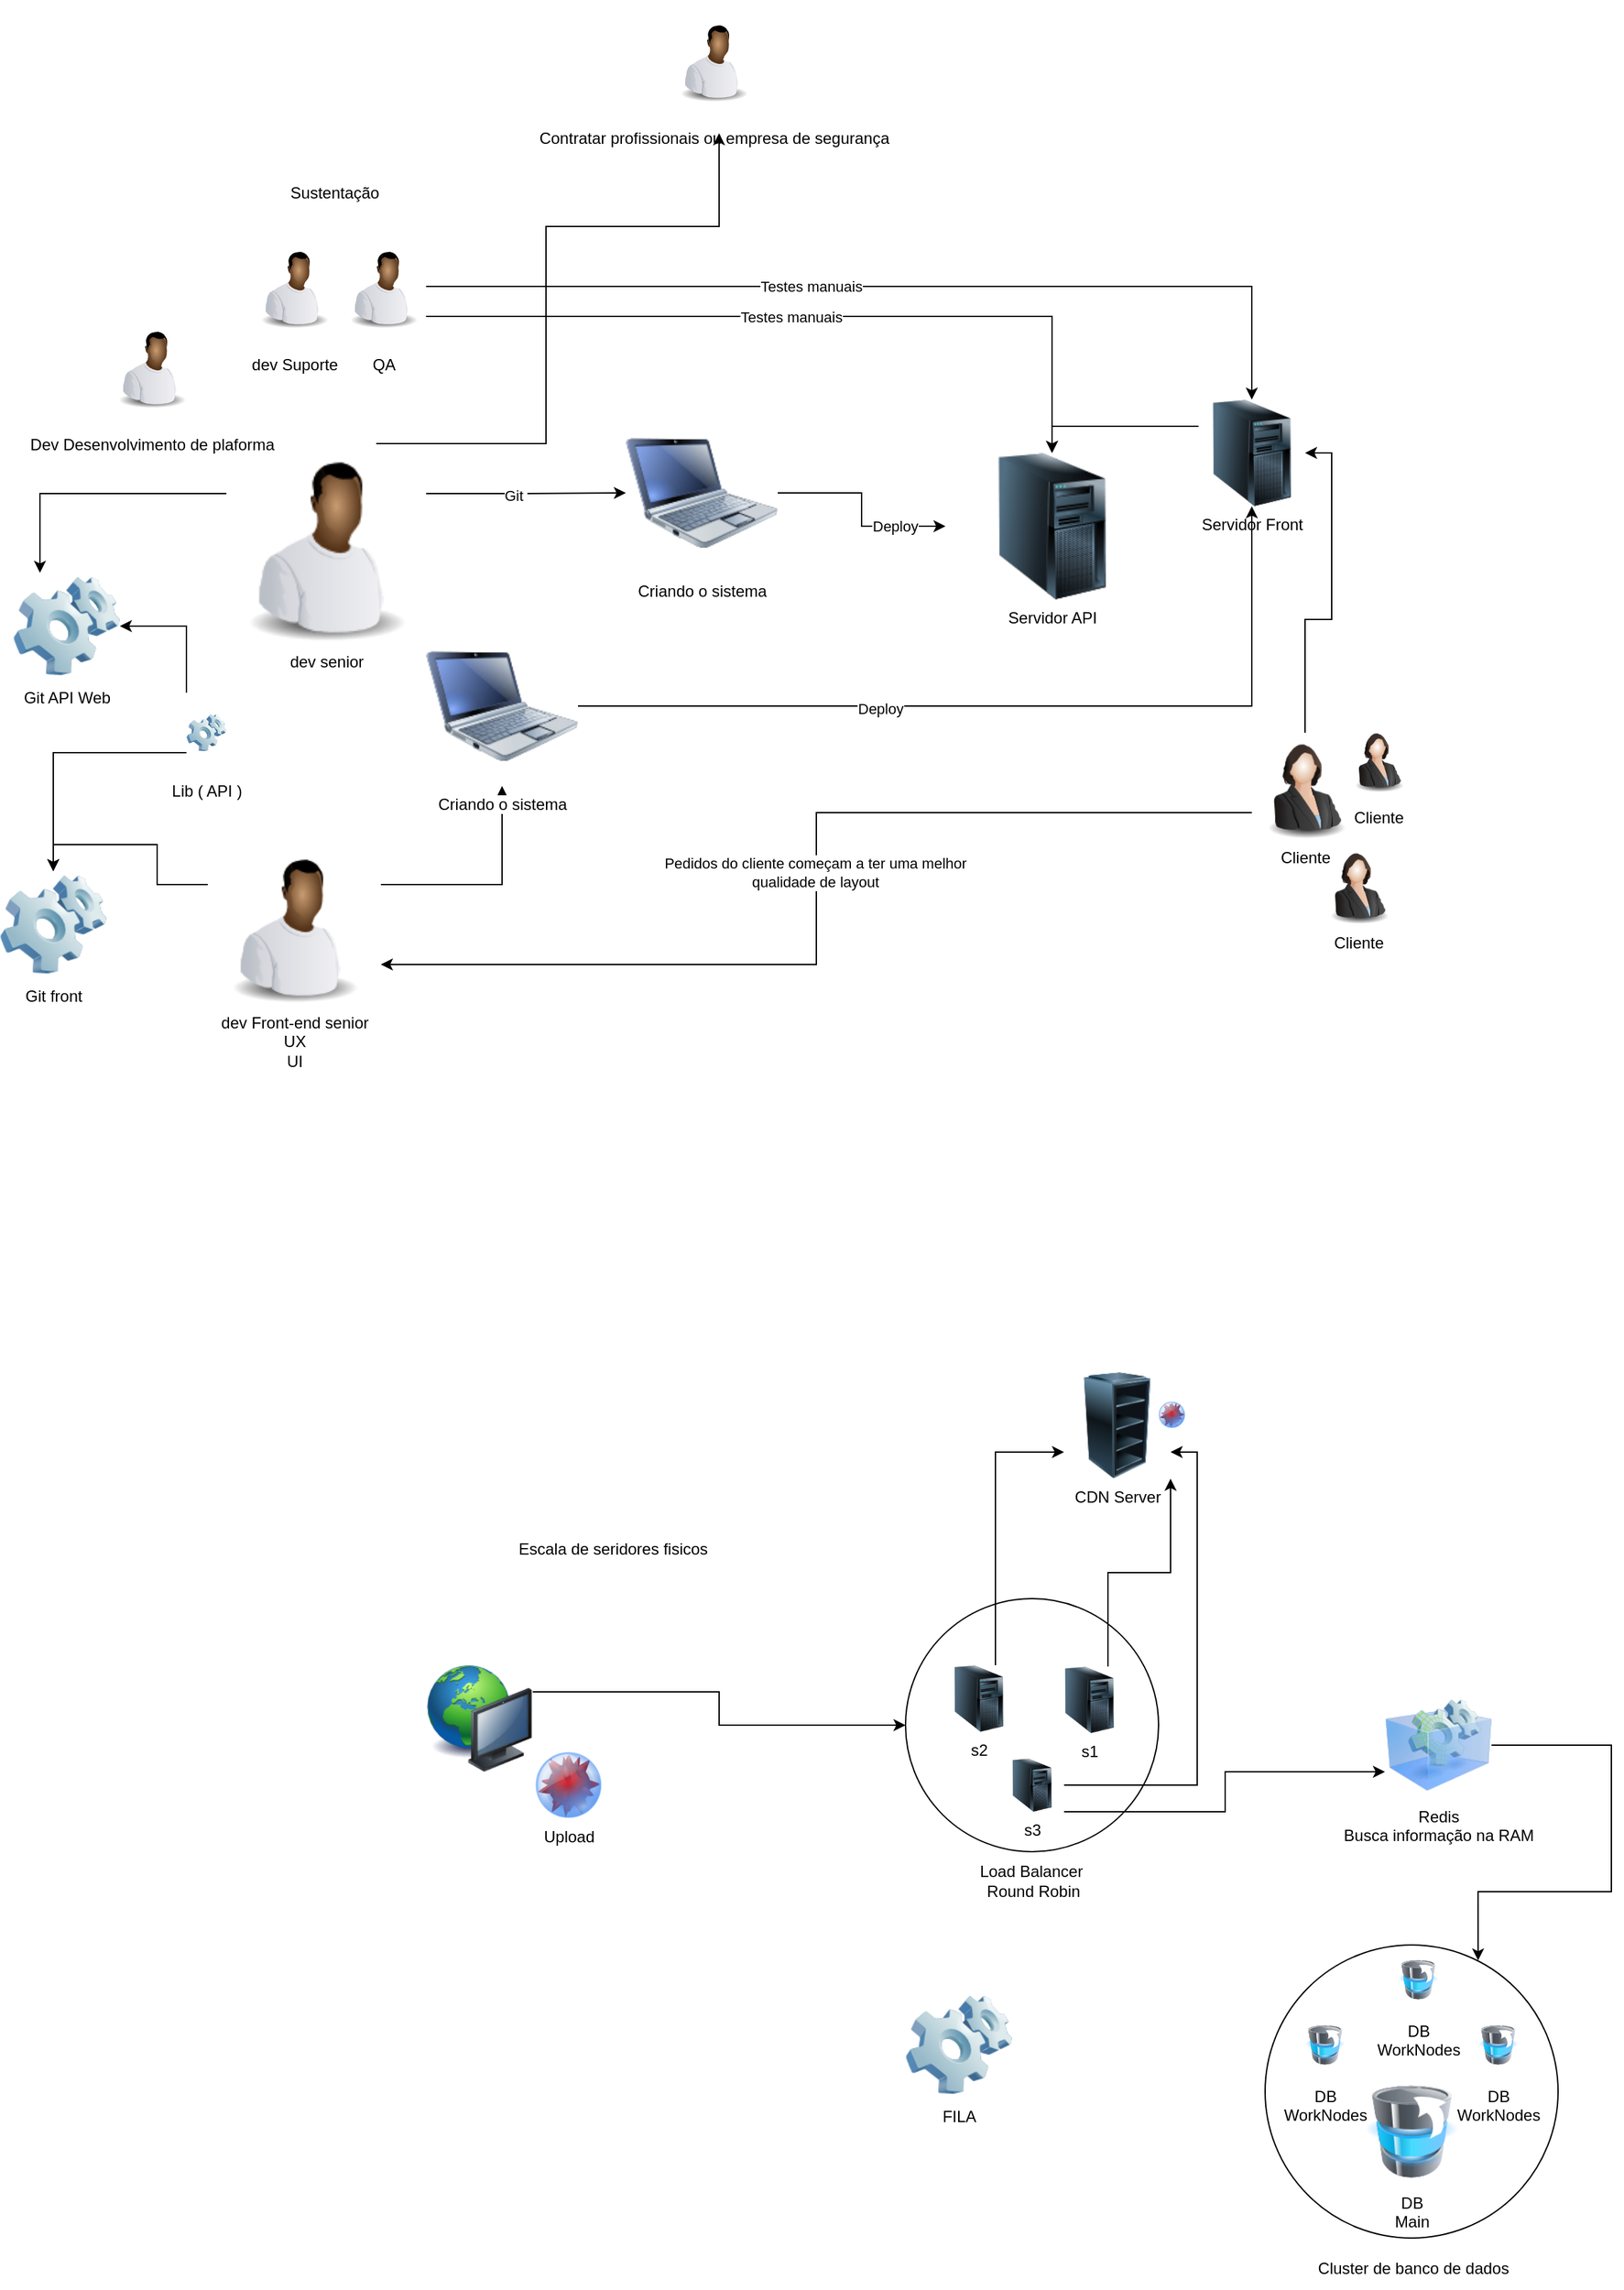 <mxfile version="27.1.6">
  <diagram name="Página-1" id="FPx9FV5gJvW13r_f-5Q2">
    <mxGraphModel dx="1195" dy="1596" grid="1" gridSize="10" guides="1" tooltips="1" connect="1" arrows="1" fold="1" page="1" pageScale="1" pageWidth="1169" pageHeight="827" math="0" shadow="0">
      <root>
        <mxCell id="0" />
        <mxCell id="1" parent="0" />
        <mxCell id="cPZjra6KwVc374IHs4UY-8" style="edgeStyle=orthogonalEdgeStyle;rounded=0;orthogonalLoop=1;jettySize=auto;html=1;exitX=1;exitY=0.25;exitDx=0;exitDy=0;" edge="1" parent="1" source="cPZjra6KwVc374IHs4UY-1" target="cPZjra6KwVc374IHs4UY-2">
          <mxGeometry relative="1" as="geometry" />
        </mxCell>
        <mxCell id="cPZjra6KwVc374IHs4UY-9" value="Git&amp;nbsp;" style="edgeLabel;html=1;align=center;verticalAlign=middle;resizable=0;points=[];" vertex="1" connectable="0" parent="cPZjra6KwVc374IHs4UY-8">
          <mxGeometry x="-0.113" y="-1" relative="1" as="geometry">
            <mxPoint as="offset" />
          </mxGeometry>
        </mxCell>
        <mxCell id="cPZjra6KwVc374IHs4UY-14" style="edgeStyle=orthogonalEdgeStyle;rounded=0;orthogonalLoop=1;jettySize=auto;html=1;exitX=0;exitY=0.25;exitDx=0;exitDy=0;entryX=0.25;entryY=0;entryDx=0;entryDy=0;" edge="1" parent="1" source="cPZjra6KwVc374IHs4UY-1" target="cPZjra6KwVc374IHs4UY-13">
          <mxGeometry relative="1" as="geometry" />
        </mxCell>
        <mxCell id="cPZjra6KwVc374IHs4UY-1" value="dev senior" style="image;html=1;image=img/lib/clip_art/people/Worker_Black_128x128.png" vertex="1" parent="1">
          <mxGeometry x="250" y="113" width="150" height="150" as="geometry" />
        </mxCell>
        <mxCell id="cPZjra6KwVc374IHs4UY-6" style="edgeStyle=orthogonalEdgeStyle;rounded=0;orthogonalLoop=1;jettySize=auto;html=1;exitX=1;exitY=0.5;exitDx=0;exitDy=0;" edge="1" parent="1" source="cPZjra6KwVc374IHs4UY-2" target="cPZjra6KwVc374IHs4UY-3">
          <mxGeometry relative="1" as="geometry" />
        </mxCell>
        <mxCell id="cPZjra6KwVc374IHs4UY-7" value="Deploy" style="edgeLabel;html=1;align=center;verticalAlign=middle;resizable=0;points=[];" vertex="1" connectable="0" parent="cPZjra6KwVc374IHs4UY-6">
          <mxGeometry x="0.262" y="1" relative="1" as="geometry">
            <mxPoint x="17" y="1" as="offset" />
          </mxGeometry>
        </mxCell>
        <mxCell id="cPZjra6KwVc374IHs4UY-2" value="Criando o sistema" style="image;html=1;image=img/lib/clip_art/computers/Netbook_128x128.png" vertex="1" parent="1">
          <mxGeometry x="550" y="90" width="114" height="120" as="geometry" />
        </mxCell>
        <mxCell id="cPZjra6KwVc374IHs4UY-3" value="Servidor API" style="image;html=1;image=img/lib/clip_art/computers/Server_Tower_128x128.png" vertex="1" parent="1">
          <mxGeometry x="790" y="120" width="160" height="110" as="geometry" />
        </mxCell>
        <mxCell id="cPZjra6KwVc374IHs4UY-5" style="edgeStyle=orthogonalEdgeStyle;rounded=0;orthogonalLoop=1;jettySize=auto;html=1;exitX=0.5;exitY=0;exitDx=0;exitDy=0;entryX=1;entryY=0.5;entryDx=0;entryDy=0;" edge="1" parent="1" source="cPZjra6KwVc374IHs4UY-4" target="cPZjra6KwVc374IHs4UY-18">
          <mxGeometry relative="1" as="geometry" />
        </mxCell>
        <mxCell id="cPZjra6KwVc374IHs4UY-11" style="edgeStyle=orthogonalEdgeStyle;rounded=0;orthogonalLoop=1;jettySize=auto;html=1;exitX=0;exitY=0.75;exitDx=0;exitDy=0;entryX=1;entryY=0.75;entryDx=0;entryDy=0;" edge="1" parent="1" source="cPZjra6KwVc374IHs4UY-4" target="cPZjra6KwVc374IHs4UY-10">
          <mxGeometry relative="1" as="geometry" />
        </mxCell>
        <mxCell id="cPZjra6KwVc374IHs4UY-12" value="Pedidos do cliente começam a ter uma melhor&lt;div&gt;qualidade de layout&lt;/div&gt;" style="edgeLabel;html=1;align=center;verticalAlign=middle;resizable=0;points=[];" vertex="1" connectable="0" parent="cPZjra6KwVc374IHs4UY-11">
          <mxGeometry x="-0.032" y="-1" relative="1" as="geometry">
            <mxPoint as="offset" />
          </mxGeometry>
        </mxCell>
        <mxCell id="cPZjra6KwVc374IHs4UY-4" value="Cliente" style="image;html=1;image=img/lib/clip_art/people/Suit_Woman_128x128.png" vertex="1" parent="1">
          <mxGeometry x="1020" y="330" width="80" height="80" as="geometry" />
        </mxCell>
        <mxCell id="cPZjra6KwVc374IHs4UY-17" style="edgeStyle=orthogonalEdgeStyle;rounded=0;orthogonalLoop=1;jettySize=auto;html=1;exitX=0;exitY=0.25;exitDx=0;exitDy=0;entryX=0.5;entryY=0;entryDx=0;entryDy=0;" edge="1" parent="1" source="cPZjra6KwVc374IHs4UY-10" target="cPZjra6KwVc374IHs4UY-16">
          <mxGeometry relative="1" as="geometry" />
        </mxCell>
        <mxCell id="cPZjra6KwVc374IHs4UY-21" style="edgeStyle=orthogonalEdgeStyle;rounded=0;orthogonalLoop=1;jettySize=auto;html=1;exitX=1;exitY=0.25;exitDx=0;exitDy=0;" edge="1" parent="1" source="cPZjra6KwVc374IHs4UY-10" target="cPZjra6KwVc374IHs4UY-20">
          <mxGeometry relative="1" as="geometry" />
        </mxCell>
        <mxCell id="cPZjra6KwVc374IHs4UY-10" value="dev Front-end senior&lt;div&gt;UX&lt;br&gt;UI&lt;/div&gt;" style="image;html=1;image=img/lib/clip_art/people/Worker_Black_128x128.png" vertex="1" parent="1">
          <mxGeometry x="236" y="414" width="130" height="120" as="geometry" />
        </mxCell>
        <mxCell id="cPZjra6KwVc374IHs4UY-13" value="Git API Web" style="image;html=1;image=img/lib/clip_art/computers/Software_128x128.png" vertex="1" parent="1">
          <mxGeometry x="90" y="210" width="80" height="80" as="geometry" />
        </mxCell>
        <mxCell id="cPZjra6KwVc374IHs4UY-16" value="Git front" style="image;html=1;image=img/lib/clip_art/computers/Software_128x128.png" vertex="1" parent="1">
          <mxGeometry x="80" y="434" width="80" height="80" as="geometry" />
        </mxCell>
        <mxCell id="cPZjra6KwVc374IHs4UY-19" style="edgeStyle=orthogonalEdgeStyle;rounded=0;orthogonalLoop=1;jettySize=auto;html=1;exitX=0;exitY=0.25;exitDx=0;exitDy=0;entryX=0.5;entryY=0;entryDx=0;entryDy=0;" edge="1" parent="1" source="cPZjra6KwVc374IHs4UY-18" target="cPZjra6KwVc374IHs4UY-3">
          <mxGeometry relative="1" as="geometry" />
        </mxCell>
        <mxCell id="cPZjra6KwVc374IHs4UY-18" value="Servidor Front" style="image;html=1;image=img/lib/clip_art/computers/Server_Tower_128x128.png" vertex="1" parent="1">
          <mxGeometry x="980" y="80" width="80" height="80" as="geometry" />
        </mxCell>
        <mxCell id="cPZjra6KwVc374IHs4UY-22" style="edgeStyle=orthogonalEdgeStyle;rounded=0;orthogonalLoop=1;jettySize=auto;html=1;exitX=1;exitY=0.5;exitDx=0;exitDy=0;" edge="1" parent="1" source="cPZjra6KwVc374IHs4UY-20" target="cPZjra6KwVc374IHs4UY-18">
          <mxGeometry relative="1" as="geometry" />
        </mxCell>
        <mxCell id="cPZjra6KwVc374IHs4UY-23" value="Deploy" style="edgeLabel;html=1;align=center;verticalAlign=middle;resizable=0;points=[];" vertex="1" connectable="0" parent="cPZjra6KwVc374IHs4UY-22">
          <mxGeometry x="-0.309" y="-2" relative="1" as="geometry">
            <mxPoint as="offset" />
          </mxGeometry>
        </mxCell>
        <mxCell id="cPZjra6KwVc374IHs4UY-20" value="Criando o sistema" style="image;html=1;image=img/lib/clip_art/computers/Netbook_128x128.png" vertex="1" parent="1">
          <mxGeometry x="400" y="250" width="114" height="120" as="geometry" />
        </mxCell>
        <mxCell id="cPZjra6KwVc374IHs4UY-24" value="Cliente" style="image;html=1;image=img/lib/clip_art/people/Suit_Woman_128x128.png" vertex="1" parent="1">
          <mxGeometry x="1090" y="320" width="50" height="60" as="geometry" />
        </mxCell>
        <mxCell id="cPZjra6KwVc374IHs4UY-25" value="Cliente" style="image;html=1;image=img/lib/clip_art/people/Suit_Woman_128x128.png" vertex="1" parent="1">
          <mxGeometry x="1070" y="414" width="60" height="60" as="geometry" />
        </mxCell>
        <mxCell id="cPZjra6KwVc374IHs4UY-27" style="edgeStyle=orthogonalEdgeStyle;rounded=0;orthogonalLoop=1;jettySize=auto;html=1;exitX=1;exitY=0.5;exitDx=0;exitDy=0;entryX=0.5;entryY=0;entryDx=0;entryDy=0;" edge="1" parent="1" source="cPZjra6KwVc374IHs4UY-26" target="cPZjra6KwVc374IHs4UY-18">
          <mxGeometry relative="1" as="geometry" />
        </mxCell>
        <mxCell id="cPZjra6KwVc374IHs4UY-30" value="Testes manuais" style="edgeLabel;html=1;align=center;verticalAlign=middle;resizable=0;points=[];" vertex="1" connectable="0" parent="cPZjra6KwVc374IHs4UY-27">
          <mxGeometry x="-0.182" y="-1" relative="1" as="geometry">
            <mxPoint y="-1" as="offset" />
          </mxGeometry>
        </mxCell>
        <mxCell id="cPZjra6KwVc374IHs4UY-28" style="edgeStyle=orthogonalEdgeStyle;rounded=0;orthogonalLoop=1;jettySize=auto;html=1;exitX=1;exitY=0.75;exitDx=0;exitDy=0;" edge="1" parent="1" source="cPZjra6KwVc374IHs4UY-26" target="cPZjra6KwVc374IHs4UY-3">
          <mxGeometry relative="1" as="geometry" />
        </mxCell>
        <mxCell id="cPZjra6KwVc374IHs4UY-29" value="Testes manuais" style="edgeLabel;html=1;align=center;verticalAlign=middle;resizable=0;points=[];" vertex="1" connectable="0" parent="cPZjra6KwVc374IHs4UY-28">
          <mxGeometry x="-0.036" y="3" relative="1" as="geometry">
            <mxPoint x="-2" y="3" as="offset" />
          </mxGeometry>
        </mxCell>
        <mxCell id="cPZjra6KwVc374IHs4UY-26" value="QA" style="image;html=1;image=img/lib/clip_art/people/Worker_Black_128x128.png" vertex="1" parent="1">
          <mxGeometry x="336" y="-50" width="64" height="90" as="geometry" />
        </mxCell>
        <mxCell id="cPZjra6KwVc374IHs4UY-31" value="Sustentação" style="text;html=1;align=center;verticalAlign=middle;resizable=0;points=[];autosize=1;strokeColor=none;fillColor=none;" vertex="1" parent="1">
          <mxGeometry x="286" y="-90" width="90" height="30" as="geometry" />
        </mxCell>
        <mxCell id="cPZjra6KwVc374IHs4UY-32" value="dev Suporte" style="image;html=1;image=img/lib/clip_art/people/Worker_Black_128x128.png" vertex="1" parent="1">
          <mxGeometry x="269" y="-50" width="64" height="90" as="geometry" />
        </mxCell>
        <mxCell id="cPZjra6KwVc374IHs4UY-33" value="Dev Desenvolvimento de plaforma" style="image;html=1;image=img/lib/clip_art/people/Worker_Black_128x128.png" vertex="1" parent="1">
          <mxGeometry x="162" y="10" width="64" height="90" as="geometry" />
        </mxCell>
        <mxCell id="cPZjra6KwVc374IHs4UY-35" style="edgeStyle=orthogonalEdgeStyle;rounded=0;orthogonalLoop=1;jettySize=auto;html=1;exitX=0;exitY=0;exitDx=0;exitDy=0;entryX=1;entryY=0.5;entryDx=0;entryDy=0;" edge="1" parent="1" source="cPZjra6KwVc374IHs4UY-34" target="cPZjra6KwVc374IHs4UY-13">
          <mxGeometry relative="1" as="geometry" />
        </mxCell>
        <mxCell id="cPZjra6KwVc374IHs4UY-36" style="edgeStyle=orthogonalEdgeStyle;rounded=0;orthogonalLoop=1;jettySize=auto;html=1;exitX=0;exitY=0.75;exitDx=0;exitDy=0;entryX=0.5;entryY=0;entryDx=0;entryDy=0;" edge="1" parent="1" source="cPZjra6KwVc374IHs4UY-34" target="cPZjra6KwVc374IHs4UY-16">
          <mxGeometry relative="1" as="geometry" />
        </mxCell>
        <mxCell id="cPZjra6KwVc374IHs4UY-34" value="Lib ( API )" style="image;html=1;image=img/lib/clip_art/computers/Software_128x128.png" vertex="1" parent="1">
          <mxGeometry x="220" y="300" width="30" height="60" as="geometry" />
        </mxCell>
        <mxCell id="cPZjra6KwVc374IHs4UY-37" value="Contratar profissionais ou empresa de segurança" style="image;html=1;image=img/lib/clip_art/people/Worker_Black_128x128.png" vertex="1" parent="1">
          <mxGeometry x="584" y="-220" width="64" height="90" as="geometry" />
        </mxCell>
        <mxCell id="cPZjra6KwVc374IHs4UY-38" style="edgeStyle=orthogonalEdgeStyle;rounded=0;orthogonalLoop=1;jettySize=auto;html=1;exitX=0.75;exitY=0;exitDx=0;exitDy=0;entryX=0.562;entryY=1.111;entryDx=0;entryDy=0;entryPerimeter=0;" edge="1" parent="1" source="cPZjra6KwVc374IHs4UY-1" target="cPZjra6KwVc374IHs4UY-37">
          <mxGeometry relative="1" as="geometry">
            <Array as="points">
              <mxPoint x="490" y="113" />
              <mxPoint x="490" y="-50" />
              <mxPoint x="620" y="-50" />
            </Array>
          </mxGeometry>
        </mxCell>
        <mxCell id="cPZjra6KwVc374IHs4UY-41" value="Escala de seridores fisicos" style="text;html=1;align=center;verticalAlign=middle;resizable=0;points=[];autosize=1;strokeColor=none;fillColor=none;" vertex="1" parent="1">
          <mxGeometry x="455" y="928" width="170" height="30" as="geometry" />
        </mxCell>
        <mxCell id="cPZjra6KwVc374IHs4UY-42" value="" style="ellipse;whiteSpace=wrap;html=1;aspect=fixed;" vertex="1" parent="1">
          <mxGeometry x="760" y="980" width="190" height="190" as="geometry" />
        </mxCell>
        <mxCell id="cPZjra6KwVc374IHs4UY-43" value="Load Balancer&lt;div&gt;&amp;nbsp;Round Robin&lt;/div&gt;" style="text;html=1;align=center;verticalAlign=middle;resizable=0;points=[];autosize=1;strokeColor=none;fillColor=none;" vertex="1" parent="1">
          <mxGeometry x="804" y="1172" width="100" height="40" as="geometry" />
        </mxCell>
        <mxCell id="cPZjra6KwVc374IHs4UY-52" style="edgeStyle=orthogonalEdgeStyle;rounded=0;orthogonalLoop=1;jettySize=auto;html=1;exitX=0.75;exitY=0;exitDx=0;exitDy=0;entryX=1;entryY=1;entryDx=0;entryDy=0;" edge="1" parent="1" source="cPZjra6KwVc374IHs4UY-44" target="cPZjra6KwVc374IHs4UY-51">
          <mxGeometry relative="1" as="geometry" />
        </mxCell>
        <mxCell id="cPZjra6KwVc374IHs4UY-44" value="s1" style="image;html=1;image=img/lib/clip_art/computers/Server_Tower_128x128.png" vertex="1" parent="1">
          <mxGeometry x="870" y="1031" width="56" height="50" as="geometry" />
        </mxCell>
        <mxCell id="cPZjra6KwVc374IHs4UY-46" style="edgeStyle=orthogonalEdgeStyle;rounded=0;orthogonalLoop=1;jettySize=auto;html=1;exitX=1;exitY=0.25;exitDx=0;exitDy=0;entryX=0;entryY=0.5;entryDx=0;entryDy=0;" edge="1" parent="1" source="cPZjra6KwVc374IHs4UY-45" target="cPZjra6KwVc374IHs4UY-42">
          <mxGeometry relative="1" as="geometry" />
        </mxCell>
        <mxCell id="cPZjra6KwVc374IHs4UY-45" value="" style="image;html=1;image=img/lib/clip_art/computers/Network_128x128.png" vertex="1" parent="1">
          <mxGeometry x="400" y="1030" width="80" height="80" as="geometry" />
        </mxCell>
        <mxCell id="cPZjra6KwVc374IHs4UY-53" style="edgeStyle=orthogonalEdgeStyle;rounded=0;orthogonalLoop=1;jettySize=auto;html=1;exitX=0.75;exitY=0;exitDx=0;exitDy=0;entryX=0;entryY=0.75;entryDx=0;entryDy=0;" edge="1" parent="1" source="cPZjra6KwVc374IHs4UY-47" target="cPZjra6KwVc374IHs4UY-51">
          <mxGeometry relative="1" as="geometry" />
        </mxCell>
        <mxCell id="cPZjra6KwVc374IHs4UY-47" value="s2" style="image;html=1;image=img/lib/clip_art/computers/Server_Tower_128x128.png" vertex="1" parent="1">
          <mxGeometry x="790" y="1030" width="50" height="50" as="geometry" />
        </mxCell>
        <mxCell id="cPZjra6KwVc374IHs4UY-54" style="edgeStyle=orthogonalEdgeStyle;rounded=0;orthogonalLoop=1;jettySize=auto;html=1;exitX=1;exitY=0.5;exitDx=0;exitDy=0;entryX=1;entryY=0.75;entryDx=0;entryDy=0;" edge="1" parent="1" source="cPZjra6KwVc374IHs4UY-48" target="cPZjra6KwVc374IHs4UY-51">
          <mxGeometry relative="1" as="geometry" />
        </mxCell>
        <mxCell id="cPZjra6KwVc374IHs4UY-68" style="edgeStyle=orthogonalEdgeStyle;rounded=0;orthogonalLoop=1;jettySize=auto;html=1;exitX=1;exitY=1;exitDx=0;exitDy=0;entryX=0;entryY=0.75;entryDx=0;entryDy=0;" edge="1" parent="1" source="cPZjra6KwVc374IHs4UY-48" target="cPZjra6KwVc374IHs4UY-67">
          <mxGeometry relative="1" as="geometry">
            <Array as="points">
              <mxPoint x="1000" y="1140" />
              <mxPoint x="1000" y="1110" />
            </Array>
          </mxGeometry>
        </mxCell>
        <mxCell id="cPZjra6KwVc374IHs4UY-48" value="s3" style="image;html=1;image=img/lib/clip_art/computers/Server_Tower_128x128.png" vertex="1" parent="1">
          <mxGeometry x="831" y="1100" width="48" height="40" as="geometry" />
        </mxCell>
        <mxCell id="cPZjra6KwVc374IHs4UY-49" value="Upload" style="image;html=1;image=img/lib/clip_art/computers/Antivirus_128x128.png" vertex="1" parent="1">
          <mxGeometry x="480" y="1095" width="54" height="50" as="geometry" />
        </mxCell>
        <mxCell id="cPZjra6KwVc374IHs4UY-50" value="" style="image;html=1;image=img/lib/clip_art/computers/Antivirus_128x128.png" vertex="1" parent="1">
          <mxGeometry x="950" y="827" width="20" height="30" as="geometry" />
        </mxCell>
        <mxCell id="cPZjra6KwVc374IHs4UY-51" value="CDN Server" style="image;html=1;image=img/lib/clip_art/computers/Server_Rack_Empty_128x128.png" vertex="1" parent="1">
          <mxGeometry x="879" y="810" width="80" height="80" as="geometry" />
        </mxCell>
        <mxCell id="cPZjra6KwVc374IHs4UY-60" value="" style="ellipse;whiteSpace=wrap;html=1;aspect=fixed;" vertex="1" parent="1">
          <mxGeometry x="1030" y="1240" width="220" height="220" as="geometry" />
        </mxCell>
        <mxCell id="cPZjra6KwVc374IHs4UY-61" value="DB&lt;br&gt;WorkNodes" style="image;html=1;image=img/lib/clip_art/computers/Database_Move_Stack_128x128.png" vertex="1" parent="1">
          <mxGeometry x="1190" y="1290" width="30" height="50" as="geometry" />
        </mxCell>
        <mxCell id="cPZjra6KwVc374IHs4UY-62" value="DB&lt;br&gt;WorkNodes" style="image;html=1;image=img/lib/clip_art/computers/Database_Move_Stack_128x128.png" vertex="1" parent="1">
          <mxGeometry x="1060" y="1290" width="30" height="50" as="geometry" />
        </mxCell>
        <mxCell id="cPZjra6KwVc374IHs4UY-63" value="DB&lt;br&gt;Main" style="image;html=1;image=img/lib/clip_art/computers/Database_Move_Stack_128x128.png" vertex="1" parent="1">
          <mxGeometry x="1105" y="1340" width="70" height="80" as="geometry" />
        </mxCell>
        <mxCell id="cPZjra6KwVc374IHs4UY-64" value="DB&lt;br&gt;WorkNodes" style="image;html=1;image=img/lib/clip_art/computers/Database_Move_Stack_128x128.png" vertex="1" parent="1">
          <mxGeometry x="1130" y="1241" width="30" height="50" as="geometry" />
        </mxCell>
        <mxCell id="cPZjra6KwVc374IHs4UY-66" value="Cluster de banco de dados" style="text;html=1;align=center;verticalAlign=middle;resizable=0;points=[];autosize=1;strokeColor=none;fillColor=none;" vertex="1" parent="1">
          <mxGeometry x="1056" y="1468" width="170" height="30" as="geometry" />
        </mxCell>
        <mxCell id="cPZjra6KwVc374IHs4UY-67" value="Redis&lt;div&gt;Busca informação na RAM&lt;/div&gt;" style="image;html=1;image=img/lib/clip_art/computers/Virtual_Application_128x128.png" vertex="1" parent="1">
          <mxGeometry x="1120" y="1050" width="80" height="80" as="geometry" />
        </mxCell>
        <mxCell id="cPZjra6KwVc374IHs4UY-69" style="edgeStyle=orthogonalEdgeStyle;rounded=0;orthogonalLoop=1;jettySize=auto;html=1;exitX=1;exitY=0.5;exitDx=0;exitDy=0;entryX=0.727;entryY=0.053;entryDx=0;entryDy=0;entryPerimeter=0;" edge="1" parent="1" source="cPZjra6KwVc374IHs4UY-67" target="cPZjra6KwVc374IHs4UY-60">
          <mxGeometry relative="1" as="geometry">
            <Array as="points">
              <mxPoint x="1290" y="1090" />
              <mxPoint x="1290" y="1200" />
              <mxPoint x="1190" y="1200" />
            </Array>
          </mxGeometry>
        </mxCell>
        <mxCell id="cPZjra6KwVc374IHs4UY-73" value="FILA" style="image;html=1;image=img/lib/clip_art/computers/Software_128x128.png" vertex="1" parent="1">
          <mxGeometry x="760" y="1275" width="80" height="80" as="geometry" />
        </mxCell>
      </root>
    </mxGraphModel>
  </diagram>
</mxfile>
